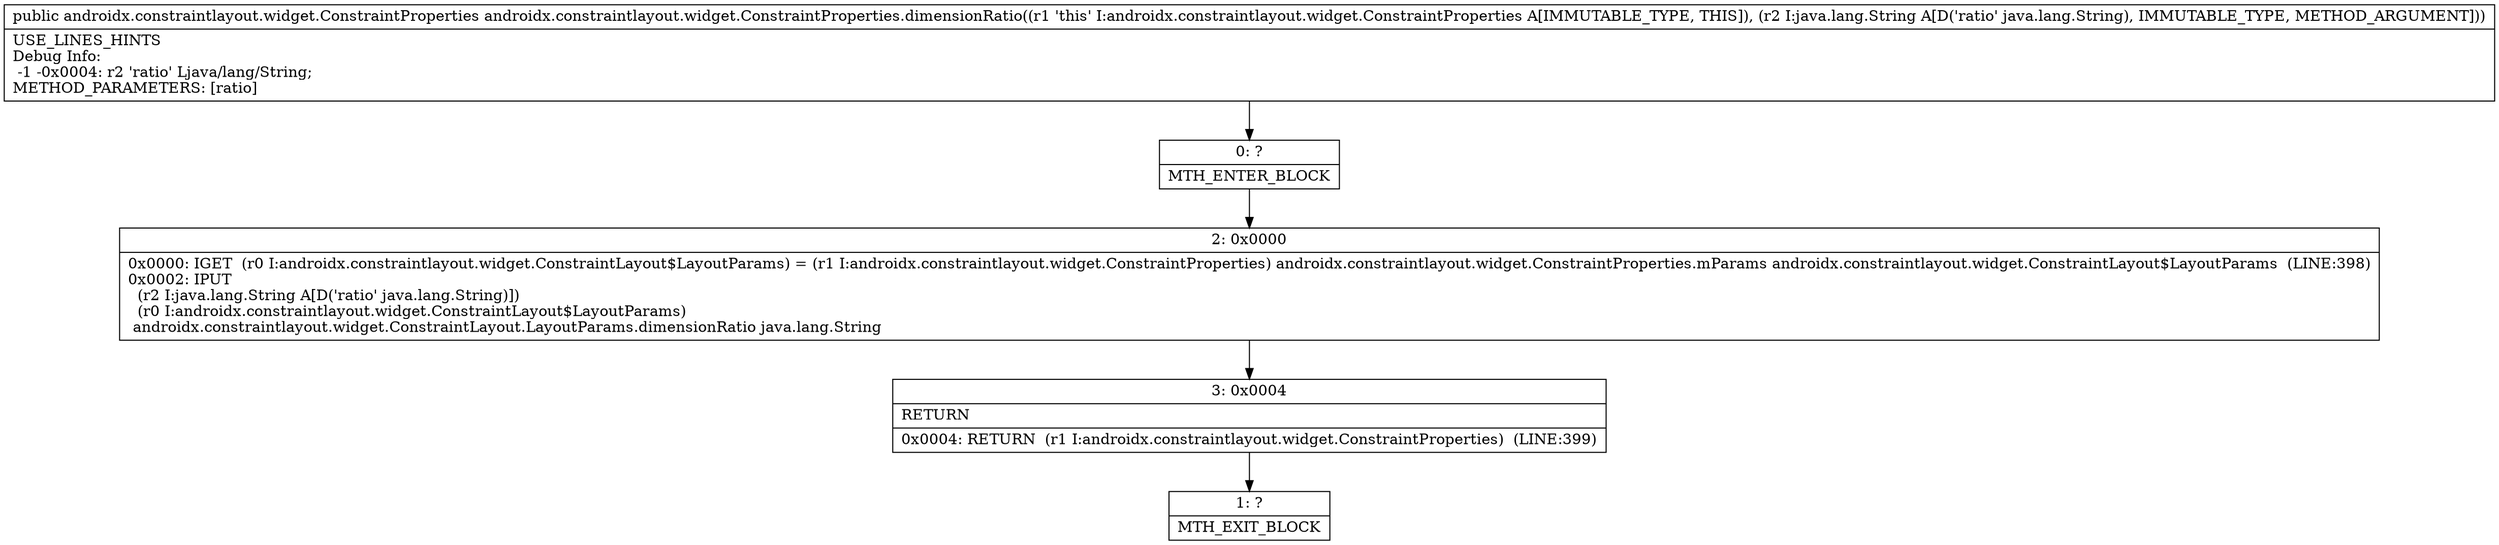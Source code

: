 digraph "CFG forandroidx.constraintlayout.widget.ConstraintProperties.dimensionRatio(Ljava\/lang\/String;)Landroidx\/constraintlayout\/widget\/ConstraintProperties;" {
Node_0 [shape=record,label="{0\:\ ?|MTH_ENTER_BLOCK\l}"];
Node_2 [shape=record,label="{2\:\ 0x0000|0x0000: IGET  (r0 I:androidx.constraintlayout.widget.ConstraintLayout$LayoutParams) = (r1 I:androidx.constraintlayout.widget.ConstraintProperties) androidx.constraintlayout.widget.ConstraintProperties.mParams androidx.constraintlayout.widget.ConstraintLayout$LayoutParams  (LINE:398)\l0x0002: IPUT  \l  (r2 I:java.lang.String A[D('ratio' java.lang.String)])\l  (r0 I:androidx.constraintlayout.widget.ConstraintLayout$LayoutParams)\l androidx.constraintlayout.widget.ConstraintLayout.LayoutParams.dimensionRatio java.lang.String \l}"];
Node_3 [shape=record,label="{3\:\ 0x0004|RETURN\l|0x0004: RETURN  (r1 I:androidx.constraintlayout.widget.ConstraintProperties)  (LINE:399)\l}"];
Node_1 [shape=record,label="{1\:\ ?|MTH_EXIT_BLOCK\l}"];
MethodNode[shape=record,label="{public androidx.constraintlayout.widget.ConstraintProperties androidx.constraintlayout.widget.ConstraintProperties.dimensionRatio((r1 'this' I:androidx.constraintlayout.widget.ConstraintProperties A[IMMUTABLE_TYPE, THIS]), (r2 I:java.lang.String A[D('ratio' java.lang.String), IMMUTABLE_TYPE, METHOD_ARGUMENT]))  | USE_LINES_HINTS\lDebug Info:\l  \-1 \-0x0004: r2 'ratio' Ljava\/lang\/String;\lMETHOD_PARAMETERS: [ratio]\l}"];
MethodNode -> Node_0;Node_0 -> Node_2;
Node_2 -> Node_3;
Node_3 -> Node_1;
}

